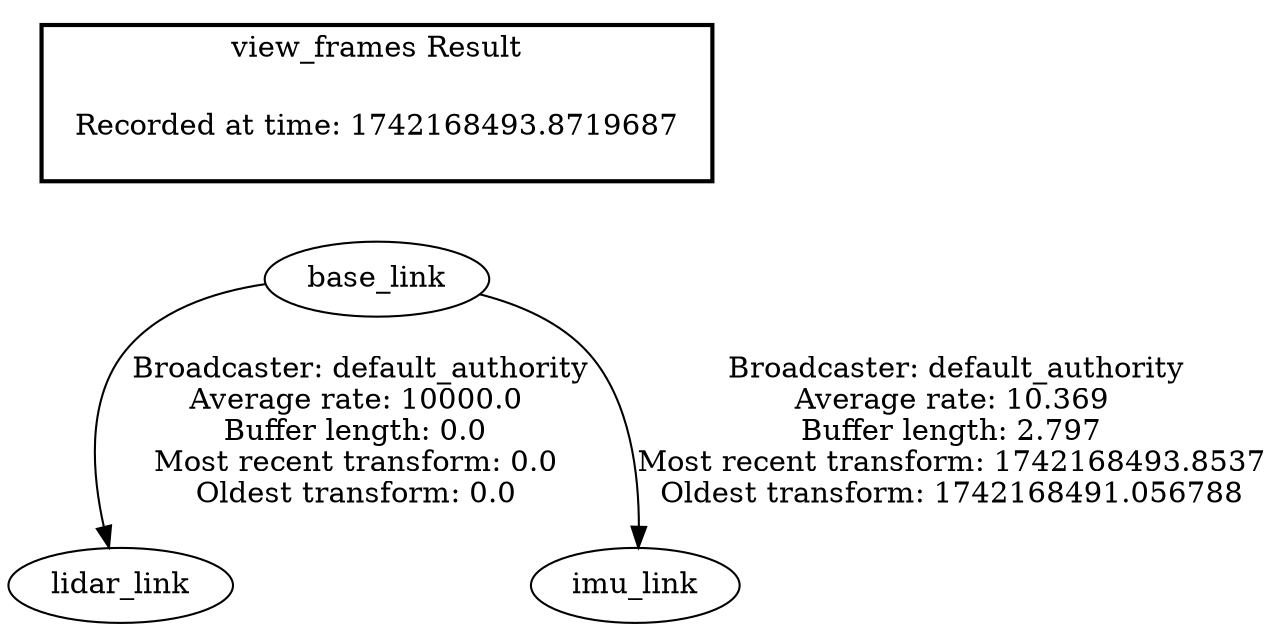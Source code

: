 digraph G {
"base_link" -> "lidar_link"[label=" Broadcaster: default_authority\nAverage rate: 10000.0\nBuffer length: 0.0\nMost recent transform: 0.0\nOldest transform: 0.0\n"];
"base_link" -> "imu_link"[label=" Broadcaster: default_authority\nAverage rate: 10.369\nBuffer length: 2.797\nMost recent transform: 1742168493.8537\nOldest transform: 1742168491.056788\n"];
edge [style=invis];
 subgraph cluster_legend { style=bold; color=black; label ="view_frames Result";
"Recorded at time: 1742168493.8719687"[ shape=plaintext ] ;
}->"base_link";
}